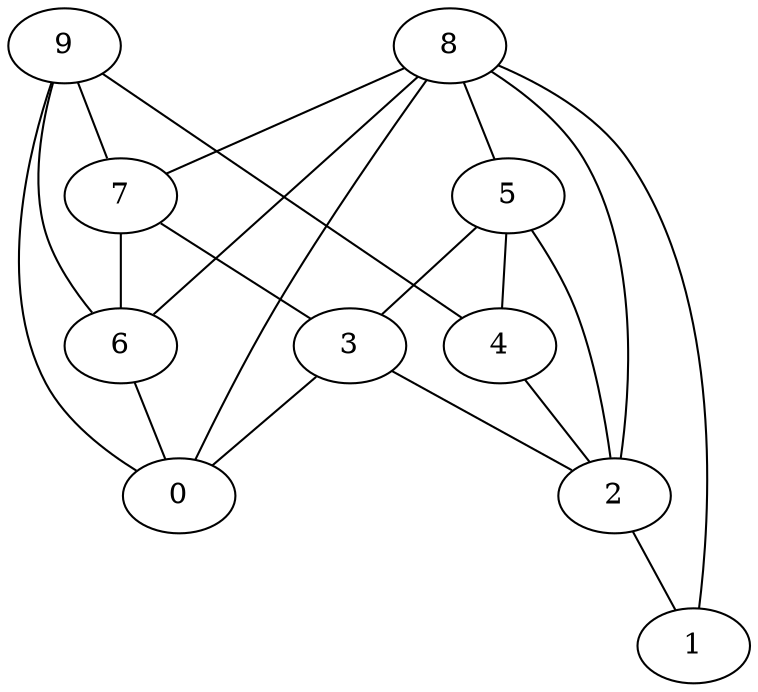 /* Created by igraph 0.10.2 */
graph {
  0;
  1;
  2;
  3;
  4;
  5;
  6;
  7;
  8;
  9;

  2 -- 1;
  3 -- 0;
  3 -- 2;
  4 -- 2;
  5 -- 2;
  5 -- 3;
  5 -- 4;
  6 -- 0;
  7 -- 3;
  7 -- 6;
  8 -- 0;
  8 -- 1;
  8 -- 2;
  8 -- 5;
  8 -- 6;
  8 -- 7;
  9 -- 0;
  9 -- 4;
  9 -- 6;
  9 -- 7;
}

